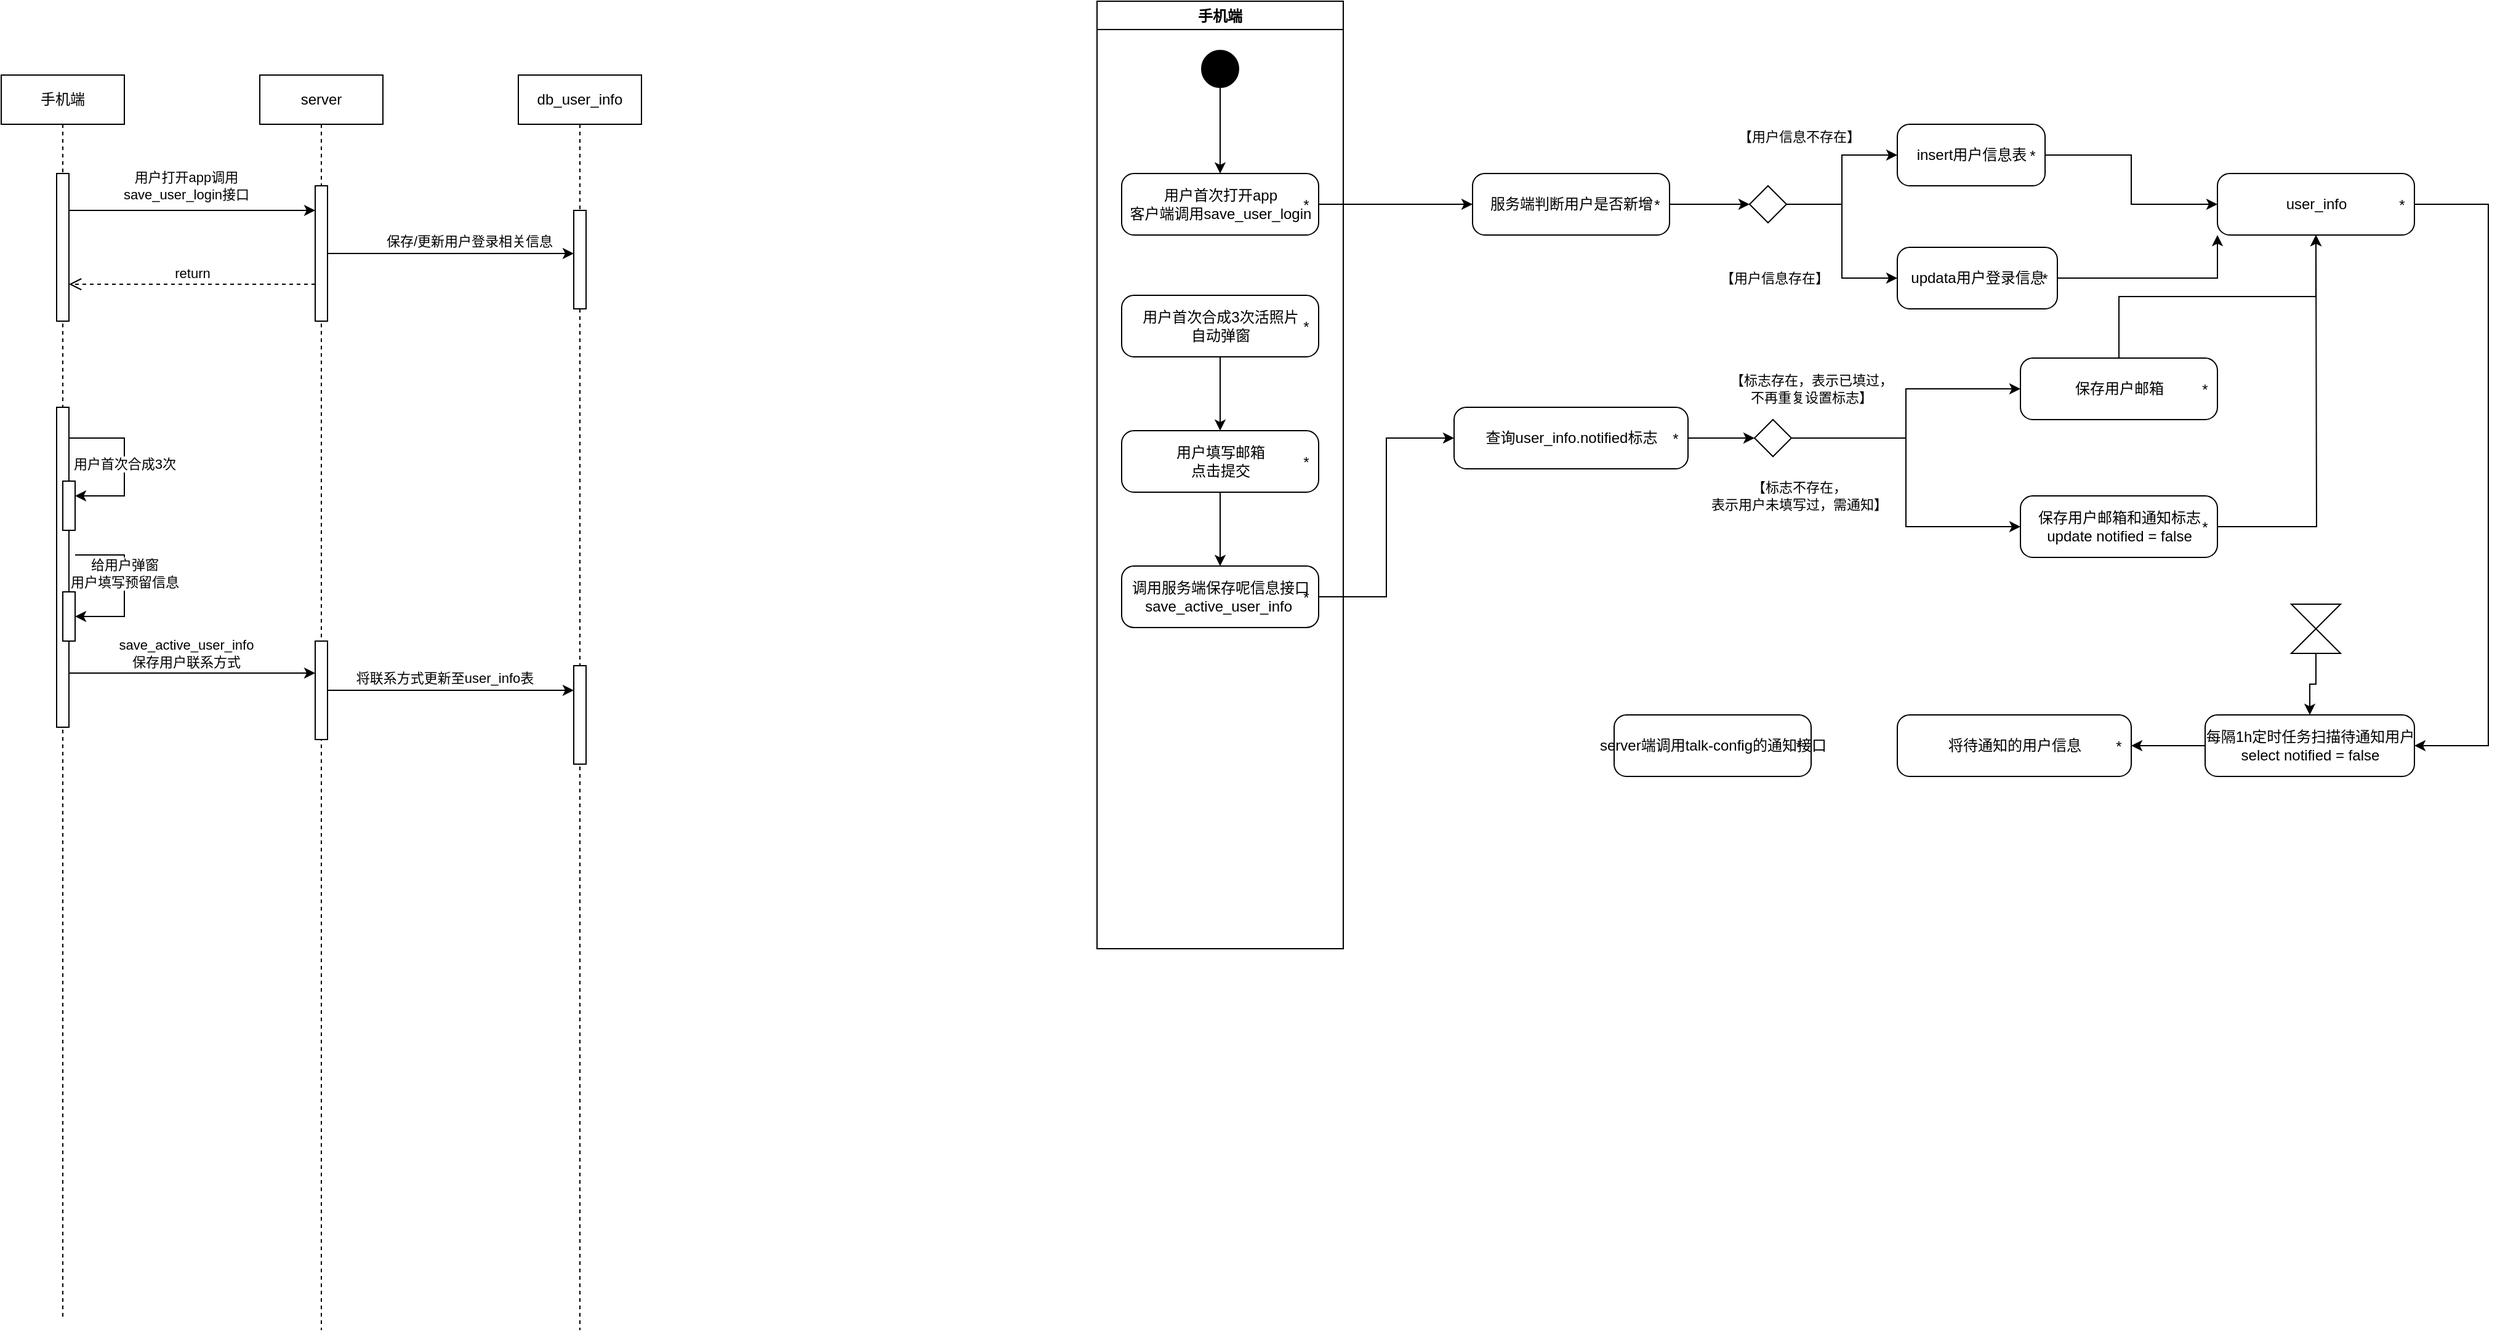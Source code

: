 <mxfile version="20.4.0" type="github">
  <diagram id="kgpKYQtTHZ0yAKxKKP6v" name="Page-1">
    <mxGraphModel dx="1958" dy="450" grid="1" gridSize="10" guides="1" tooltips="1" connect="1" arrows="1" fold="1" page="1" pageScale="1" pageWidth="850" pageHeight="1100" math="0" shadow="0">
      <root>
        <mxCell id="0" />
        <mxCell id="1" parent="0" />
        <mxCell id="PKfGuQVn0fXjlFeVQHb7-2" value="手机端" style="shape=umlLifeline;perimeter=lifelinePerimeter;whiteSpace=wrap;html=1;container=1;collapsible=0;recursiveResize=0;outlineConnect=0;" parent="1" vertex="1">
          <mxGeometry x="-220" y="60" width="100" height="1010" as="geometry" />
        </mxCell>
        <mxCell id="PKfGuQVn0fXjlFeVQHb7-9" value="" style="html=1;points=[];perimeter=orthogonalPerimeter;" parent="PKfGuQVn0fXjlFeVQHb7-2" vertex="1">
          <mxGeometry x="45" y="80" width="10" height="120" as="geometry" />
        </mxCell>
        <mxCell id="rP7UkFt_sAIfWVr7rBNn-2" value="" style="endArrow=classic;html=1;rounded=0;" edge="1" parent="PKfGuQVn0fXjlFeVQHb7-2" target="PKfGuQVn0fXjlFeVQHb7-6">
          <mxGeometry width="50" height="50" relative="1" as="geometry">
            <mxPoint x="55" y="110" as="sourcePoint" />
            <mxPoint x="105" y="60" as="targetPoint" />
          </mxGeometry>
        </mxCell>
        <mxCell id="rP7UkFt_sAIfWVr7rBNn-3" value="用户打开app调用&lt;br&gt;save_user_login接口" style="edgeLabel;html=1;align=center;verticalAlign=middle;resizable=0;points=[];" vertex="1" connectable="0" parent="rP7UkFt_sAIfWVr7rBNn-2">
          <mxGeometry x="-0.22" y="-5" relative="1" as="geometry">
            <mxPoint x="17" y="-25" as="offset" />
          </mxGeometry>
        </mxCell>
        <mxCell id="rP7UkFt_sAIfWVr7rBNn-11" value="" style="html=1;points=[];perimeter=orthogonalPerimeter;" vertex="1" parent="PKfGuQVn0fXjlFeVQHb7-2">
          <mxGeometry x="45" y="270" width="10" height="260" as="geometry" />
        </mxCell>
        <mxCell id="rP7UkFt_sAIfWVr7rBNn-12" value="" style="html=1;points=[];perimeter=orthogonalPerimeter;" vertex="1" parent="PKfGuQVn0fXjlFeVQHb7-2">
          <mxGeometry x="50" y="330" width="10" height="40" as="geometry" />
        </mxCell>
        <mxCell id="rP7UkFt_sAIfWVr7rBNn-16" value="用户首次合成3次" style="endArrow=classic;html=1;rounded=0;entryX=1;entryY=0.3;entryDx=0;entryDy=0;entryPerimeter=0;" edge="1" parent="PKfGuQVn0fXjlFeVQHb7-2" source="rP7UkFt_sAIfWVr7rBNn-11" target="rP7UkFt_sAIfWVr7rBNn-12">
          <mxGeometry width="50" height="50" relative="1" as="geometry">
            <mxPoint x="60" y="330" as="sourcePoint" />
            <mxPoint x="110" y="280" as="targetPoint" />
            <Array as="points">
              <mxPoint x="100" y="295" />
              <mxPoint x="100" y="342" />
            </Array>
          </mxGeometry>
        </mxCell>
        <mxCell id="rP7UkFt_sAIfWVr7rBNn-17" value="" style="html=1;points=[];perimeter=orthogonalPerimeter;" vertex="1" parent="PKfGuQVn0fXjlFeVQHb7-2">
          <mxGeometry x="50" y="420" width="10" height="40" as="geometry" />
        </mxCell>
        <mxCell id="PKfGuQVn0fXjlFeVQHb7-3" value="server" style="shape=umlLifeline;perimeter=lifelinePerimeter;whiteSpace=wrap;html=1;container=1;collapsible=0;recursiveResize=0;outlineConnect=0;" parent="1" vertex="1">
          <mxGeometry x="-10" y="60" width="100" height="1020" as="geometry" />
        </mxCell>
        <mxCell id="PKfGuQVn0fXjlFeVQHb7-6" value="" style="html=1;points=[];perimeter=orthogonalPerimeter;" parent="PKfGuQVn0fXjlFeVQHb7-3" vertex="1">
          <mxGeometry x="45" y="90" width="10" height="110" as="geometry" />
        </mxCell>
        <mxCell id="rP7UkFt_sAIfWVr7rBNn-25" value="" style="html=1;points=[];perimeter=orthogonalPerimeter;" vertex="1" parent="PKfGuQVn0fXjlFeVQHb7-3">
          <mxGeometry x="45" y="460" width="10" height="80" as="geometry" />
        </mxCell>
        <mxCell id="PKfGuQVn0fXjlFeVQHb7-4" value="db_user_info" style="shape=umlLifeline;perimeter=lifelinePerimeter;whiteSpace=wrap;html=1;container=1;collapsible=0;recursiveResize=0;outlineConnect=0;" parent="1" vertex="1">
          <mxGeometry x="200" y="60" width="100" height="1020" as="geometry" />
        </mxCell>
        <mxCell id="rP7UkFt_sAIfWVr7rBNn-6" value="" style="html=1;points=[];perimeter=orthogonalPerimeter;" vertex="1" parent="PKfGuQVn0fXjlFeVQHb7-4">
          <mxGeometry x="45" y="110" width="10" height="80" as="geometry" />
        </mxCell>
        <mxCell id="rP7UkFt_sAIfWVr7rBNn-28" value="" style="html=1;points=[];perimeter=orthogonalPerimeter;" vertex="1" parent="PKfGuQVn0fXjlFeVQHb7-4">
          <mxGeometry x="45" y="480" width="10" height="80" as="geometry" />
        </mxCell>
        <mxCell id="PKfGuQVn0fXjlFeVQHb7-8" value="return" style="html=1;verticalAlign=bottom;endArrow=open;dashed=1;endSize=8;rounded=0;" parent="1" source="PKfGuQVn0fXjlFeVQHb7-6" target="PKfGuQVn0fXjlFeVQHb7-9" edge="1">
          <mxGeometry relative="1" as="geometry">
            <mxPoint x="-35" y="226" as="targetPoint" />
            <mxPoint x="20" y="230" as="sourcePoint" />
            <Array as="points">
              <mxPoint x="-70" y="230" />
            </Array>
          </mxGeometry>
        </mxCell>
        <mxCell id="rP7UkFt_sAIfWVr7rBNn-7" value="" style="endArrow=classic;html=1;rounded=0;" edge="1" parent="1" source="PKfGuQVn0fXjlFeVQHb7-6" target="rP7UkFt_sAIfWVr7rBNn-6">
          <mxGeometry width="50" height="50" relative="1" as="geometry">
            <mxPoint x="120" y="210" as="sourcePoint" />
            <mxPoint x="170" y="160" as="targetPoint" />
          </mxGeometry>
        </mxCell>
        <mxCell id="rP7UkFt_sAIfWVr7rBNn-8" value="保存/更新用户登录相关信息" style="edgeLabel;html=1;align=center;verticalAlign=middle;resizable=0;points=[];" vertex="1" connectable="0" parent="rP7UkFt_sAIfWVr7rBNn-7">
          <mxGeometry x="0.27" y="3" relative="1" as="geometry">
            <mxPoint x="-12" y="-7" as="offset" />
          </mxGeometry>
        </mxCell>
        <mxCell id="rP7UkFt_sAIfWVr7rBNn-23" value="" style="endArrow=classic;html=1;rounded=0;" edge="1" parent="1" target="rP7UkFt_sAIfWVr7rBNn-17">
          <mxGeometry width="50" height="50" relative="1" as="geometry">
            <mxPoint x="-160" y="450" as="sourcePoint" />
            <mxPoint x="-110" y="520" as="targetPoint" />
            <Array as="points">
              <mxPoint x="-120" y="450" />
              <mxPoint x="-120" y="500" />
            </Array>
          </mxGeometry>
        </mxCell>
        <mxCell id="rP7UkFt_sAIfWVr7rBNn-24" value="给用户弹窗&lt;br&gt;用户填写预留信息" style="edgeLabel;html=1;align=center;verticalAlign=middle;resizable=0;points=[];" vertex="1" connectable="0" parent="rP7UkFt_sAIfWVr7rBNn-23">
          <mxGeometry x="-0.154" relative="1" as="geometry">
            <mxPoint as="offset" />
          </mxGeometry>
        </mxCell>
        <mxCell id="rP7UkFt_sAIfWVr7rBNn-26" value="" style="endArrow=classic;html=1;rounded=0;" edge="1" parent="1">
          <mxGeometry width="50" height="50" relative="1" as="geometry">
            <mxPoint x="-165" y="546" as="sourcePoint" />
            <mxPoint x="35" y="546" as="targetPoint" />
          </mxGeometry>
        </mxCell>
        <mxCell id="rP7UkFt_sAIfWVr7rBNn-27" value="save_active_user_info&lt;br&gt;保存用户联系方式" style="edgeLabel;html=1;align=center;verticalAlign=middle;resizable=0;points=[];" vertex="1" connectable="0" parent="rP7UkFt_sAIfWVr7rBNn-26">
          <mxGeometry x="-0.24" y="3" relative="1" as="geometry">
            <mxPoint x="19" y="-13" as="offset" />
          </mxGeometry>
        </mxCell>
        <mxCell id="rP7UkFt_sAIfWVr7rBNn-29" value="" style="endArrow=classic;html=1;rounded=0;" edge="1" parent="1" source="rP7UkFt_sAIfWVr7rBNn-25" target="rP7UkFt_sAIfWVr7rBNn-28">
          <mxGeometry width="50" height="50" relative="1" as="geometry">
            <mxPoint x="80" y="600" as="sourcePoint" />
            <mxPoint x="130" y="550" as="targetPoint" />
          </mxGeometry>
        </mxCell>
        <mxCell id="rP7UkFt_sAIfWVr7rBNn-30" value="将联系方式更新至user_info表" style="edgeLabel;html=1;align=center;verticalAlign=middle;resizable=0;points=[];" vertex="1" connectable="0" parent="rP7UkFt_sAIfWVr7rBNn-29">
          <mxGeometry x="-0.16" y="1" relative="1" as="geometry">
            <mxPoint x="11" y="-9" as="offset" />
          </mxGeometry>
        </mxCell>
        <mxCell id="rP7UkFt_sAIfWVr7rBNn-54" style="edgeStyle=orthogonalEdgeStyle;rounded=0;orthogonalLoop=1;jettySize=auto;html=1;" edge="1" parent="1" source="rP7UkFt_sAIfWVr7rBNn-44" target="rP7UkFt_sAIfWVr7rBNn-55">
          <mxGeometry relative="1" as="geometry">
            <mxPoint x="875" y="260" as="targetPoint" />
          </mxGeometry>
        </mxCell>
        <mxCell id="rP7UkFt_sAIfWVr7rBNn-44" value="用户首次打开app&lt;br&gt;客户端调用save_user_login" style="html=1;dashed=0;rounded=1;absoluteArcSize=1;arcSize=20;verticalAlign=middle;align=center;" vertex="1" parent="1">
          <mxGeometry x="690" y="140" width="160" height="50" as="geometry" />
        </mxCell>
        <mxCell id="rP7UkFt_sAIfWVr7rBNn-45" value="*" style="text;resizeWidth=0;resizeHeight=0;points=[];part=1;verticalAlign=middle;align=center;" vertex="1" parent="rP7UkFt_sAIfWVr7rBNn-44">
          <mxGeometry x="1" y="0.5" width="20" height="20" relative="1" as="geometry">
            <mxPoint x="-20" y="-10" as="offset" />
          </mxGeometry>
        </mxCell>
        <mxCell id="rP7UkFt_sAIfWVr7rBNn-50" style="edgeStyle=orthogonalEdgeStyle;rounded=0;orthogonalLoop=1;jettySize=auto;html=1;" edge="1" parent="1" source="rP7UkFt_sAIfWVr7rBNn-46" target="rP7UkFt_sAIfWVr7rBNn-44">
          <mxGeometry relative="1" as="geometry" />
        </mxCell>
        <mxCell id="rP7UkFt_sAIfWVr7rBNn-46" value="" style="ellipse;fillColor=strokeColor;" vertex="1" parent="1">
          <mxGeometry x="755" y="40" width="30" height="30" as="geometry" />
        </mxCell>
        <mxCell id="rP7UkFt_sAIfWVr7rBNn-58" value="手机端" style="swimlane;" vertex="1" parent="1">
          <mxGeometry x="670" width="200" height="770" as="geometry" />
        </mxCell>
        <mxCell id="rP7UkFt_sAIfWVr7rBNn-102" style="edgeStyle=orthogonalEdgeStyle;rounded=0;orthogonalLoop=1;jettySize=auto;html=1;entryX=0.5;entryY=0;entryDx=0;entryDy=0;" edge="1" parent="rP7UkFt_sAIfWVr7rBNn-58" source="rP7UkFt_sAIfWVr7rBNn-97" target="rP7UkFt_sAIfWVr7rBNn-100">
          <mxGeometry relative="1" as="geometry" />
        </mxCell>
        <mxCell id="rP7UkFt_sAIfWVr7rBNn-97" value="用户首次合成3次活照片&lt;br&gt;自动弹窗" style="html=1;dashed=0;rounded=1;absoluteArcSize=1;arcSize=20;verticalAlign=middle;align=center;" vertex="1" parent="rP7UkFt_sAIfWVr7rBNn-58">
          <mxGeometry x="20" y="239" width="160" height="50" as="geometry" />
        </mxCell>
        <mxCell id="rP7UkFt_sAIfWVr7rBNn-98" value="*" style="text;resizeWidth=0;resizeHeight=0;points=[];part=1;verticalAlign=middle;align=center;" vertex="1" parent="rP7UkFt_sAIfWVr7rBNn-97">
          <mxGeometry x="1" y="0.5" width="20" height="20" relative="1" as="geometry">
            <mxPoint x="-20" y="-10" as="offset" />
          </mxGeometry>
        </mxCell>
        <mxCell id="rP7UkFt_sAIfWVr7rBNn-100" value="用户填写邮箱&lt;br&gt;点击提交" style="html=1;dashed=0;rounded=1;absoluteArcSize=1;arcSize=20;verticalAlign=middle;align=center;" vertex="1" parent="rP7UkFt_sAIfWVr7rBNn-58">
          <mxGeometry x="20" y="349" width="160" height="50" as="geometry" />
        </mxCell>
        <mxCell id="rP7UkFt_sAIfWVr7rBNn-101" value="*" style="text;resizeWidth=0;resizeHeight=0;points=[];part=1;verticalAlign=middle;align=center;" vertex="1" parent="rP7UkFt_sAIfWVr7rBNn-100">
          <mxGeometry x="1" y="0.5" width="20" height="20" relative="1" as="geometry">
            <mxPoint x="-20" y="-10" as="offset" />
          </mxGeometry>
        </mxCell>
        <mxCell id="rP7UkFt_sAIfWVr7rBNn-106" value="调用服务端保存呢信息接口&lt;br&gt;save_active_user_info&amp;nbsp;" style="html=1;dashed=0;rounded=1;absoluteArcSize=1;arcSize=20;verticalAlign=middle;align=center;" vertex="1" parent="rP7UkFt_sAIfWVr7rBNn-58">
          <mxGeometry x="20" y="459" width="160" height="50" as="geometry" />
        </mxCell>
        <mxCell id="rP7UkFt_sAIfWVr7rBNn-107" value="*" style="text;resizeWidth=0;resizeHeight=0;points=[];part=1;verticalAlign=middle;align=center;" vertex="1" parent="rP7UkFt_sAIfWVr7rBNn-106">
          <mxGeometry x="1" y="0.5" width="20" height="20" relative="1" as="geometry">
            <mxPoint x="-20" y="-10" as="offset" />
          </mxGeometry>
        </mxCell>
        <mxCell id="rP7UkFt_sAIfWVr7rBNn-108" style="edgeStyle=orthogonalEdgeStyle;rounded=0;orthogonalLoop=1;jettySize=auto;html=1;" edge="1" parent="rP7UkFt_sAIfWVr7rBNn-58" source="rP7UkFt_sAIfWVr7rBNn-100" target="rP7UkFt_sAIfWVr7rBNn-106">
          <mxGeometry relative="1" as="geometry" />
        </mxCell>
        <mxCell id="rP7UkFt_sAIfWVr7rBNn-55" value="服务端判断用户是否新增" style="html=1;dashed=0;rounded=1;absoluteArcSize=1;arcSize=20;verticalAlign=middle;align=center;" vertex="1" parent="1">
          <mxGeometry x="975" y="140" width="160" height="50" as="geometry" />
        </mxCell>
        <mxCell id="rP7UkFt_sAIfWVr7rBNn-56" value="*" style="text;resizeWidth=0;resizeHeight=0;points=[];part=1;verticalAlign=middle;align=center;" vertex="1" parent="rP7UkFt_sAIfWVr7rBNn-55">
          <mxGeometry x="1" y="0.5" width="20" height="20" relative="1" as="geometry">
            <mxPoint x="-20" y="-10" as="offset" />
          </mxGeometry>
        </mxCell>
        <mxCell id="rP7UkFt_sAIfWVr7rBNn-90" style="edgeStyle=orthogonalEdgeStyle;rounded=0;orthogonalLoop=1;jettySize=auto;html=1;entryX=0;entryY=0.5;entryDx=0;entryDy=0;" edge="1" parent="rP7UkFt_sAIfWVr7rBNn-55" source="rP7UkFt_sAIfWVr7rBNn-56" target="rP7UkFt_sAIfWVr7rBNn-87">
          <mxGeometry relative="1" as="geometry" />
        </mxCell>
        <mxCell id="rP7UkFt_sAIfWVr7rBNn-80" value="insert用户信息表" style="html=1;dashed=0;rounded=1;absoluteArcSize=1;arcSize=20;verticalAlign=middle;align=center;" vertex="1" parent="1">
          <mxGeometry x="1320" y="100" width="120" height="50" as="geometry" />
        </mxCell>
        <mxCell id="rP7UkFt_sAIfWVr7rBNn-81" value="*" style="text;resizeWidth=0;resizeHeight=0;points=[];part=1;verticalAlign=middle;align=center;" vertex="1" parent="rP7UkFt_sAIfWVr7rBNn-80">
          <mxGeometry x="1" y="0.5" width="20" height="20" relative="1" as="geometry">
            <mxPoint x="-20" y="-10" as="offset" />
          </mxGeometry>
        </mxCell>
        <mxCell id="rP7UkFt_sAIfWVr7rBNn-113" style="edgeStyle=orthogonalEdgeStyle;rounded=0;orthogonalLoop=1;jettySize=auto;html=1;entryX=0;entryY=0.5;entryDx=0;entryDy=0;" edge="1" parent="rP7UkFt_sAIfWVr7rBNn-80" source="rP7UkFt_sAIfWVr7rBNn-81" target="rP7UkFt_sAIfWVr7rBNn-95">
          <mxGeometry relative="1" as="geometry" />
        </mxCell>
        <mxCell id="rP7UkFt_sAIfWVr7rBNn-82" value="updata用户登录信息" style="html=1;dashed=0;rounded=1;absoluteArcSize=1;arcSize=20;verticalAlign=middle;align=center;" vertex="1" parent="1">
          <mxGeometry x="1320" y="200" width="130" height="50" as="geometry" />
        </mxCell>
        <mxCell id="rP7UkFt_sAIfWVr7rBNn-83" value="*" style="text;resizeWidth=0;resizeHeight=0;points=[];part=1;verticalAlign=middle;align=center;" vertex="1" parent="rP7UkFt_sAIfWVr7rBNn-82">
          <mxGeometry x="1" y="0.5" width="20" height="20" relative="1" as="geometry">
            <mxPoint x="-20" y="-10" as="offset" />
          </mxGeometry>
        </mxCell>
        <mxCell id="rP7UkFt_sAIfWVr7rBNn-115" style="edgeStyle=orthogonalEdgeStyle;rounded=0;orthogonalLoop=1;jettySize=auto;html=1;entryX=0;entryY=1;entryDx=0;entryDy=0;" edge="1" parent="rP7UkFt_sAIfWVr7rBNn-82" source="rP7UkFt_sAIfWVr7rBNn-83" target="rP7UkFt_sAIfWVr7rBNn-95">
          <mxGeometry relative="1" as="geometry" />
        </mxCell>
        <mxCell id="rP7UkFt_sAIfWVr7rBNn-91" style="edgeStyle=orthogonalEdgeStyle;rounded=0;orthogonalLoop=1;jettySize=auto;html=1;entryX=0;entryY=0.5;entryDx=0;entryDy=0;" edge="1" parent="1" source="rP7UkFt_sAIfWVr7rBNn-87" target="rP7UkFt_sAIfWVr7rBNn-80">
          <mxGeometry relative="1" as="geometry" />
        </mxCell>
        <mxCell id="rP7UkFt_sAIfWVr7rBNn-93" value="【用户信息不存在】" style="edgeLabel;html=1;align=center;verticalAlign=middle;resizable=0;points=[];" vertex="1" connectable="0" parent="rP7UkFt_sAIfWVr7rBNn-91">
          <mxGeometry x="0.385" y="-5" relative="1" as="geometry">
            <mxPoint x="-40" y="-20" as="offset" />
          </mxGeometry>
        </mxCell>
        <mxCell id="rP7UkFt_sAIfWVr7rBNn-92" style="edgeStyle=orthogonalEdgeStyle;rounded=0;orthogonalLoop=1;jettySize=auto;html=1;entryX=0;entryY=0.5;entryDx=0;entryDy=0;" edge="1" parent="1" source="rP7UkFt_sAIfWVr7rBNn-87" target="rP7UkFt_sAIfWVr7rBNn-82">
          <mxGeometry relative="1" as="geometry" />
        </mxCell>
        <mxCell id="rP7UkFt_sAIfWVr7rBNn-94" value="【用户信息存在】" style="edgeLabel;html=1;align=center;verticalAlign=middle;resizable=0;points=[];" vertex="1" connectable="0" parent="rP7UkFt_sAIfWVr7rBNn-92">
          <mxGeometry x="0.24" y="1" relative="1" as="geometry">
            <mxPoint x="-56" y="12" as="offset" />
          </mxGeometry>
        </mxCell>
        <mxCell id="rP7UkFt_sAIfWVr7rBNn-87" value="" style="rhombus;" vertex="1" parent="1">
          <mxGeometry x="1200" y="150" width="30" height="30" as="geometry" />
        </mxCell>
        <mxCell id="rP7UkFt_sAIfWVr7rBNn-162" style="edgeStyle=orthogonalEdgeStyle;rounded=0;orthogonalLoop=1;jettySize=auto;html=1;entryX=1;entryY=0.5;entryDx=0;entryDy=0;" edge="1" parent="1" source="rP7UkFt_sAIfWVr7rBNn-95" target="rP7UkFt_sAIfWVr7rBNn-117">
          <mxGeometry relative="1" as="geometry">
            <Array as="points">
              <mxPoint x="1800" y="165" />
              <mxPoint x="1800" y="605" />
            </Array>
          </mxGeometry>
        </mxCell>
        <mxCell id="rP7UkFt_sAIfWVr7rBNn-95" value="user_info" style="html=1;dashed=0;rounded=1;absoluteArcSize=1;arcSize=20;verticalAlign=middle;align=center;" vertex="1" parent="1">
          <mxGeometry x="1580" y="140" width="160" height="50" as="geometry" />
        </mxCell>
        <mxCell id="rP7UkFt_sAIfWVr7rBNn-96" value="*" style="text;resizeWidth=0;resizeHeight=0;points=[];part=1;verticalAlign=middle;align=center;" vertex="1" parent="rP7UkFt_sAIfWVr7rBNn-95">
          <mxGeometry x="1" y="0.5" width="20" height="20" relative="1" as="geometry">
            <mxPoint x="-20" y="-10" as="offset" />
          </mxGeometry>
        </mxCell>
        <mxCell id="rP7UkFt_sAIfWVr7rBNn-112" style="edgeStyle=orthogonalEdgeStyle;rounded=0;orthogonalLoop=1;jettySize=auto;html=1;" edge="1" parent="1" source="rP7UkFt_sAIfWVr7rBNn-109" target="rP7UkFt_sAIfWVr7rBNn-95">
          <mxGeometry relative="1" as="geometry" />
        </mxCell>
        <mxCell id="rP7UkFt_sAIfWVr7rBNn-109" value="保存用户邮箱" style="html=1;dashed=0;rounded=1;absoluteArcSize=1;arcSize=20;verticalAlign=middle;align=center;" vertex="1" parent="1">
          <mxGeometry x="1420" y="290" width="160" height="50" as="geometry" />
        </mxCell>
        <mxCell id="rP7UkFt_sAIfWVr7rBNn-110" value="*" style="text;resizeWidth=0;resizeHeight=0;points=[];part=1;verticalAlign=middle;align=center;" vertex="1" parent="rP7UkFt_sAIfWVr7rBNn-109">
          <mxGeometry x="1" y="0.5" width="20" height="20" relative="1" as="geometry">
            <mxPoint x="-20" y="-10" as="offset" />
          </mxGeometry>
        </mxCell>
        <mxCell id="rP7UkFt_sAIfWVr7rBNn-168" style="edgeStyle=orthogonalEdgeStyle;rounded=0;orthogonalLoop=1;jettySize=auto;html=1;" edge="1" parent="1" source="rP7UkFt_sAIfWVr7rBNn-117" target="rP7UkFt_sAIfWVr7rBNn-165">
          <mxGeometry relative="1" as="geometry" />
        </mxCell>
        <mxCell id="rP7UkFt_sAIfWVr7rBNn-117" value="每隔1h定时任务扫描待通知用户&lt;br&gt;select notified = false" style="html=1;dashed=0;rounded=1;absoluteArcSize=1;arcSize=20;verticalAlign=middle;align=center;" vertex="1" parent="1">
          <mxGeometry x="1570" y="580" width="170" height="50" as="geometry" />
        </mxCell>
        <mxCell id="rP7UkFt_sAIfWVr7rBNn-159" value="" style="edgeStyle=orthogonalEdgeStyle;rounded=0;orthogonalLoop=1;jettySize=auto;html=1;" edge="1" parent="1" source="rP7UkFt_sAIfWVr7rBNn-116" target="rP7UkFt_sAIfWVr7rBNn-117">
          <mxGeometry relative="1" as="geometry" />
        </mxCell>
        <mxCell id="rP7UkFt_sAIfWVr7rBNn-116" value="" style="shape=collate;whiteSpace=wrap;html=1;" vertex="1" parent="1">
          <mxGeometry x="1640" y="490" width="40" height="40" as="geometry" />
        </mxCell>
        <mxCell id="rP7UkFt_sAIfWVr7rBNn-152" style="edgeStyle=orthogonalEdgeStyle;rounded=0;orthogonalLoop=1;jettySize=auto;html=1;entryX=0;entryY=0.5;entryDx=0;entryDy=0;" edge="1" parent="1" source="rP7UkFt_sAIfWVr7rBNn-119" target="rP7UkFt_sAIfWVr7rBNn-140">
          <mxGeometry relative="1" as="geometry" />
        </mxCell>
        <mxCell id="rP7UkFt_sAIfWVr7rBNn-119" value="查询user_info.notified标志" style="html=1;dashed=0;rounded=1;absoluteArcSize=1;arcSize=20;verticalAlign=middle;align=center;" vertex="1" parent="1">
          <mxGeometry x="960" y="330" width="190" height="50" as="geometry" />
        </mxCell>
        <mxCell id="rP7UkFt_sAIfWVr7rBNn-120" value="*" style="text;resizeWidth=0;resizeHeight=0;points=[];part=1;verticalAlign=middle;align=center;" vertex="1" parent="rP7UkFt_sAIfWVr7rBNn-119">
          <mxGeometry x="1" y="0.5" width="20" height="20" relative="1" as="geometry">
            <mxPoint x="-20" y="-10" as="offset" />
          </mxGeometry>
        </mxCell>
        <mxCell id="rP7UkFt_sAIfWVr7rBNn-153" style="edgeStyle=orthogonalEdgeStyle;rounded=0;orthogonalLoop=1;jettySize=auto;html=1;" edge="1" parent="1" source="rP7UkFt_sAIfWVr7rBNn-140" target="rP7UkFt_sAIfWVr7rBNn-109">
          <mxGeometry relative="1" as="geometry" />
        </mxCell>
        <mxCell id="rP7UkFt_sAIfWVr7rBNn-155" value="【标志存在，表示已填过，&lt;br&gt;不再重复设置标志】" style="edgeLabel;html=1;align=center;verticalAlign=middle;resizable=0;points=[];" vertex="1" connectable="0" parent="rP7UkFt_sAIfWVr7rBNn-153">
          <mxGeometry x="0.248" y="1" relative="1" as="geometry">
            <mxPoint x="-85" y="1" as="offset" />
          </mxGeometry>
        </mxCell>
        <mxCell id="rP7UkFt_sAIfWVr7rBNn-154" style="edgeStyle=orthogonalEdgeStyle;rounded=0;orthogonalLoop=1;jettySize=auto;html=1;entryX=0;entryY=0.5;entryDx=0;entryDy=0;" edge="1" parent="1" source="rP7UkFt_sAIfWVr7rBNn-140" target="rP7UkFt_sAIfWVr7rBNn-150">
          <mxGeometry relative="1" as="geometry" />
        </mxCell>
        <mxCell id="rP7UkFt_sAIfWVr7rBNn-156" value="【标志不存在，&lt;br&gt;表示用户未填写过，需通知】" style="edgeLabel;html=1;align=center;verticalAlign=middle;resizable=0;points=[];" vertex="1" connectable="0" parent="rP7UkFt_sAIfWVr7rBNn-154">
          <mxGeometry x="0.217" y="1" relative="1" as="geometry">
            <mxPoint x="-88" y="-17" as="offset" />
          </mxGeometry>
        </mxCell>
        <mxCell id="rP7UkFt_sAIfWVr7rBNn-140" value="" style="rhombus;" vertex="1" parent="1">
          <mxGeometry x="1204" y="340" width="30" height="30" as="geometry" />
        </mxCell>
        <mxCell id="rP7UkFt_sAIfWVr7rBNn-157" style="edgeStyle=orthogonalEdgeStyle;rounded=0;orthogonalLoop=1;jettySize=auto;html=1;" edge="1" parent="1" source="rP7UkFt_sAIfWVr7rBNn-150">
          <mxGeometry relative="1" as="geometry">
            <mxPoint x="1660" y="190" as="targetPoint" />
          </mxGeometry>
        </mxCell>
        <mxCell id="rP7UkFt_sAIfWVr7rBNn-150" value="保存用户邮箱和通知标志&lt;br&gt;update notified = false" style="html=1;dashed=0;rounded=1;absoluteArcSize=1;arcSize=20;verticalAlign=middle;align=center;" vertex="1" parent="1">
          <mxGeometry x="1420" y="402" width="160" height="50" as="geometry" />
        </mxCell>
        <mxCell id="rP7UkFt_sAIfWVr7rBNn-151" value="*" style="text;resizeWidth=0;resizeHeight=0;points=[];part=1;verticalAlign=middle;align=center;" vertex="1" parent="rP7UkFt_sAIfWVr7rBNn-150">
          <mxGeometry x="1" y="0.5" width="20" height="20" relative="1" as="geometry">
            <mxPoint x="-20" y="-10" as="offset" />
          </mxGeometry>
        </mxCell>
        <mxCell id="rP7UkFt_sAIfWVr7rBNn-158" style="edgeStyle=orthogonalEdgeStyle;rounded=0;orthogonalLoop=1;jettySize=auto;html=1;entryX=0;entryY=0.5;entryDx=0;entryDy=0;" edge="1" parent="1" source="rP7UkFt_sAIfWVr7rBNn-106" target="rP7UkFt_sAIfWVr7rBNn-119">
          <mxGeometry relative="1" as="geometry" />
        </mxCell>
        <mxCell id="rP7UkFt_sAIfWVr7rBNn-164" value="将待通知的用户信息" style="html=1;dashed=0;rounded=1;absoluteArcSize=1;arcSize=20;verticalAlign=middle;align=center;" vertex="1" parent="1">
          <mxGeometry x="1320" y="580" width="190" height="50" as="geometry" />
        </mxCell>
        <mxCell id="rP7UkFt_sAIfWVr7rBNn-165" value="*" style="text;resizeWidth=0;resizeHeight=0;points=[];part=1;verticalAlign=middle;align=center;" vertex="1" parent="rP7UkFt_sAIfWVr7rBNn-164">
          <mxGeometry x="1" y="0.5" width="20" height="20" relative="1" as="geometry">
            <mxPoint x="-20" y="-10" as="offset" />
          </mxGeometry>
        </mxCell>
        <mxCell id="rP7UkFt_sAIfWVr7rBNn-169" value="server端调用talk-config的通知接口" style="html=1;dashed=0;rounded=1;absoluteArcSize=1;arcSize=20;verticalAlign=middle;align=center;" vertex="1" parent="1">
          <mxGeometry x="1090" y="580" width="160" height="50" as="geometry" />
        </mxCell>
        <mxCell id="rP7UkFt_sAIfWVr7rBNn-170" value="*" style="text;resizeWidth=0;resizeHeight=0;points=[];part=1;verticalAlign=middle;align=center;" vertex="1" parent="rP7UkFt_sAIfWVr7rBNn-169">
          <mxGeometry x="1" y="0.5" width="20" height="20" relative="1" as="geometry">
            <mxPoint x="-20" y="-10" as="offset" />
          </mxGeometry>
        </mxCell>
      </root>
    </mxGraphModel>
  </diagram>
</mxfile>
